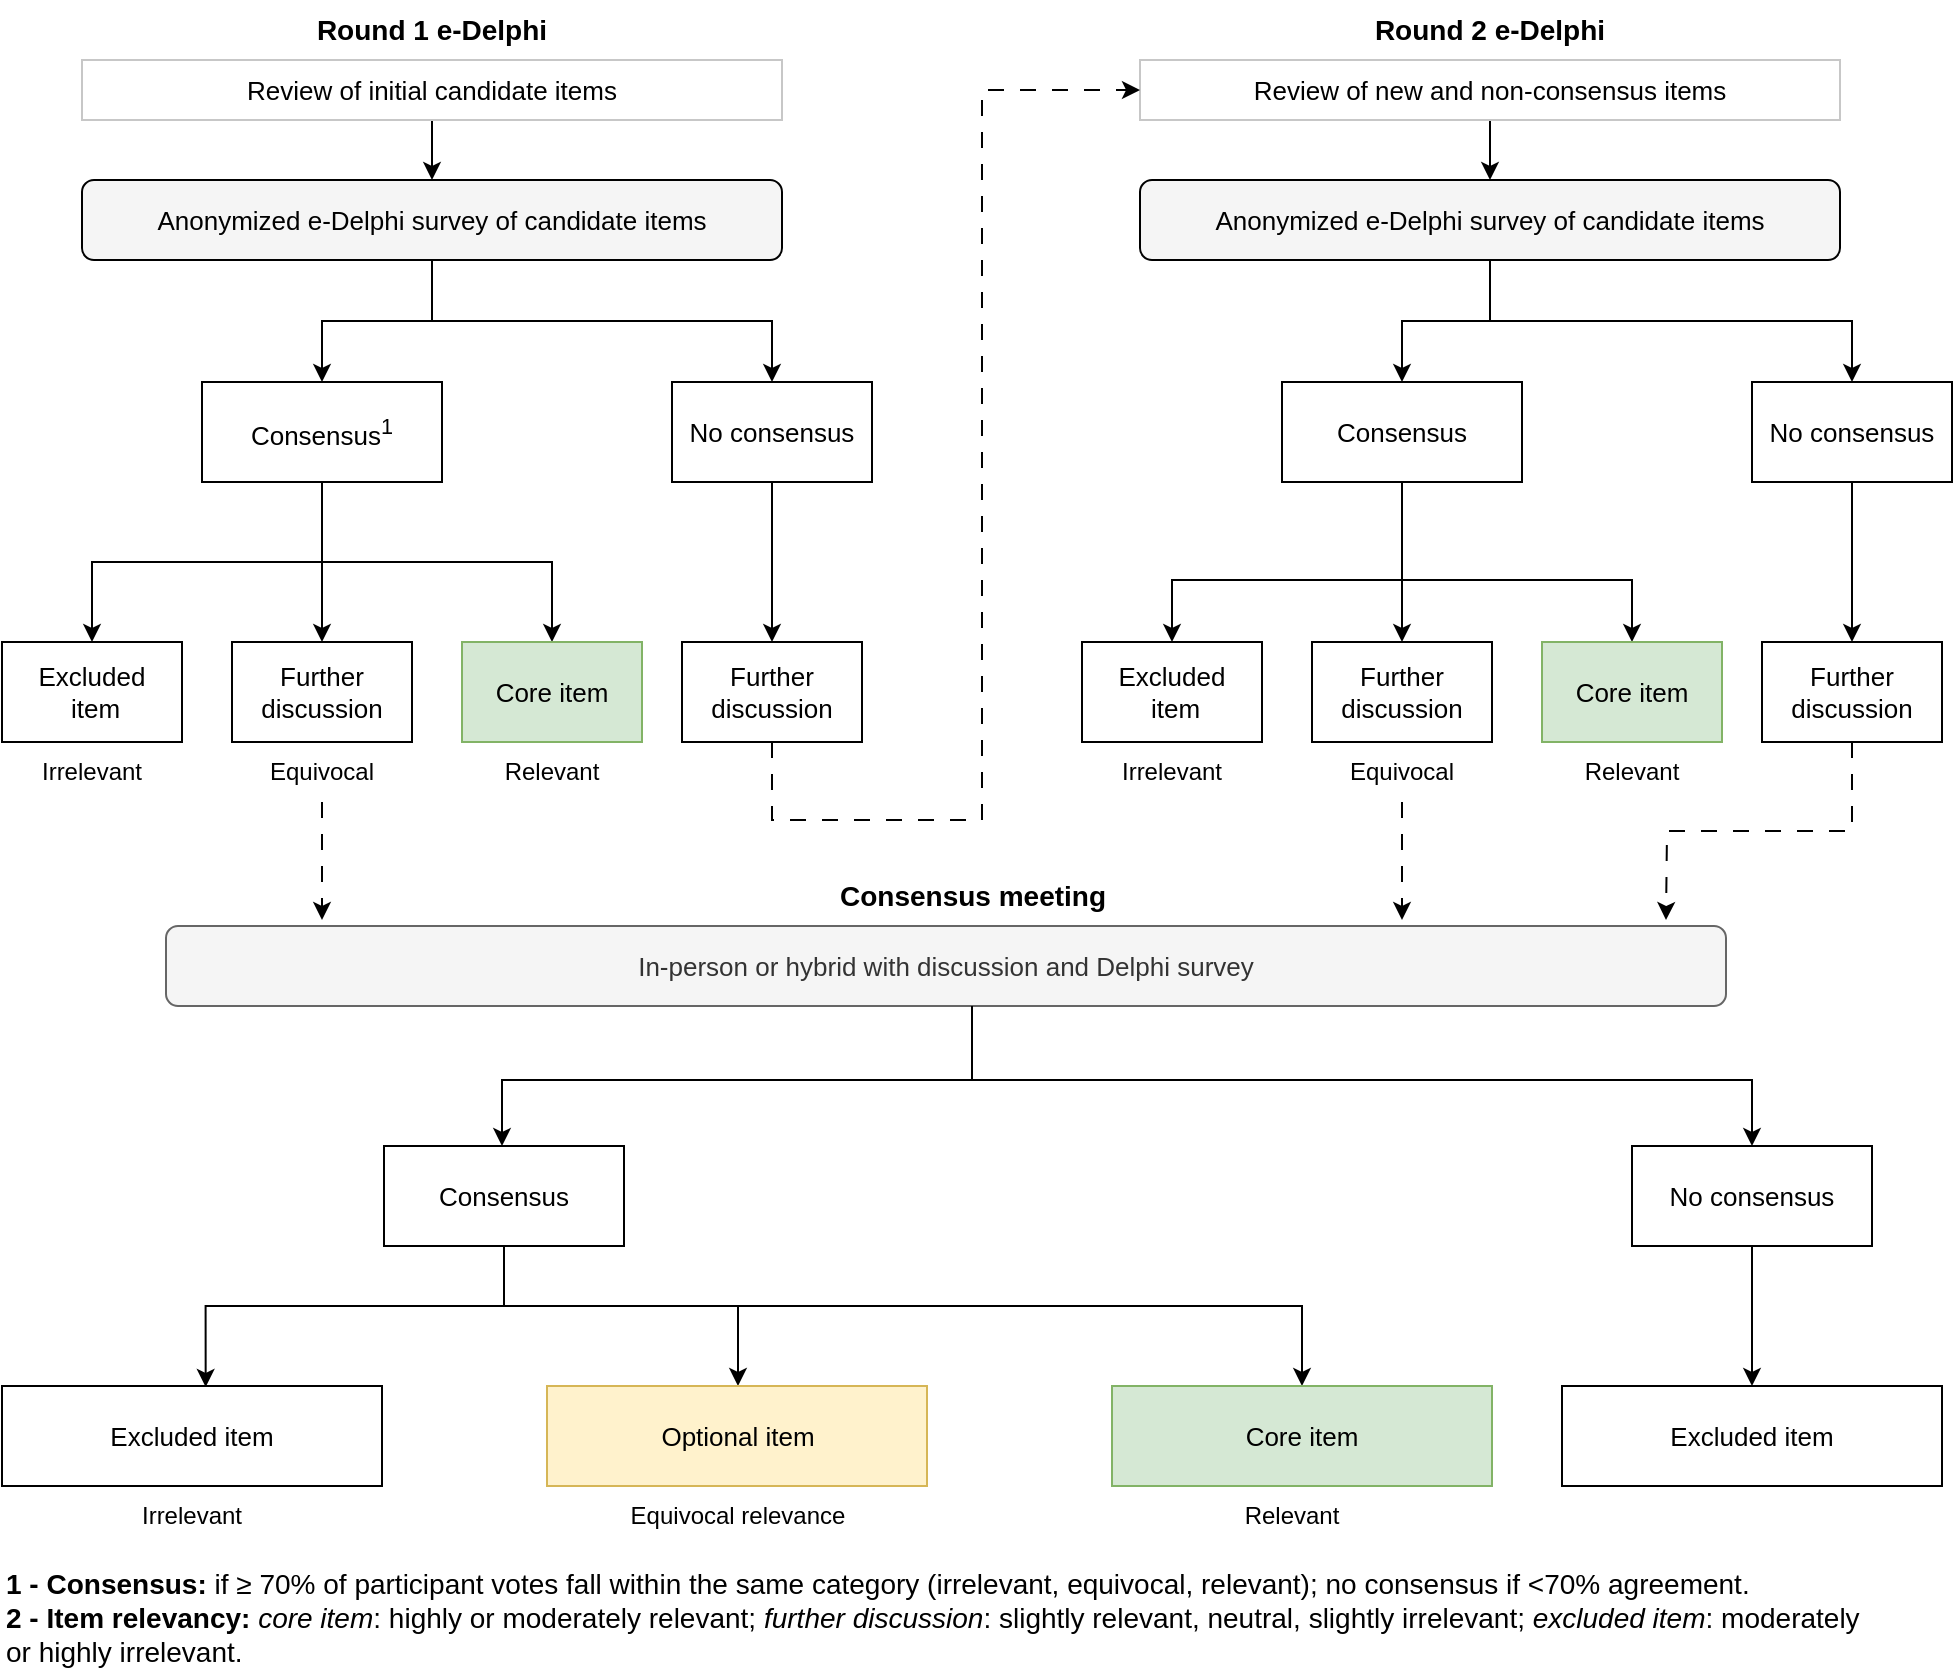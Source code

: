 <mxfile version="22.1.16" type="device">
  <diagram name="Page-1" id="emtAasKzlPdS6pt3cwZh">
    <mxGraphModel dx="1425" dy="878" grid="1" gridSize="10" guides="1" tooltips="1" connect="1" arrows="1" fold="1" page="1" pageScale="1" pageWidth="1100" pageHeight="850" math="0" shadow="0">
      <root>
        <mxCell id="0" />
        <mxCell id="1" parent="0" />
        <mxCell id="uSOC3zjAR3j8wY93uEH8-2" value="" style="edgeStyle=orthogonalEdgeStyle;rounded=0;orthogonalLoop=1;jettySize=auto;html=1;" parent="1" source="ADusXki2atj7HuFuhrGn-1" target="uSOC3zjAR3j8wY93uEH8-1" edge="1">
          <mxGeometry relative="1" as="geometry" />
        </mxCell>
        <mxCell id="ADusXki2atj7HuFuhrGn-1" value="Review of initial candidate items" style="rounded=0;whiteSpace=wrap;html=1;fontSize=13;strokeColor=#C7C7C7;" parent="1" vertex="1">
          <mxGeometry x="108" y="41" width="350" height="30" as="geometry" />
        </mxCell>
        <mxCell id="d5q1_JHn23FKH17lIOsH-2" value="" style="edgeStyle=orthogonalEdgeStyle;rounded=0;orthogonalLoop=1;jettySize=auto;html=1;exitX=0.5;exitY=1;exitDx=0;exitDy=0;entryX=0.5;entryY=0;entryDx=0;entryDy=0;" parent="1" source="uSOC3zjAR3j8wY93uEH8-1" target="d5q1_JHn23FKH17lIOsH-1" edge="1">
          <mxGeometry relative="1" as="geometry" />
        </mxCell>
        <mxCell id="uSOC3zjAR3j8wY93uEH8-1" value="&lt;font style=&quot;font-size: 13px;&quot;&gt;Anonymized e-Delphi survey of candidate items&lt;/font&gt;" style="rounded=1;whiteSpace=wrap;html=1;fillColor=#f5f5f5;" parent="1" vertex="1">
          <mxGeometry x="108" y="101" width="350" height="40" as="geometry" />
        </mxCell>
        <mxCell id="fNnHBSCvgJYo-EjJQimd-2" value="" style="edgeStyle=orthogonalEdgeStyle;rounded=0;orthogonalLoop=1;jettySize=auto;html=1;" parent="1" source="d5q1_JHn23FKH17lIOsH-1" target="fNnHBSCvgJYo-EjJQimd-1" edge="1">
          <mxGeometry relative="1" as="geometry" />
        </mxCell>
        <mxCell id="d5q1_JHn23FKH17lIOsH-1" value="Consensus&lt;sup&gt;1&lt;/sup&gt;" style="rounded=0;whiteSpace=wrap;html=1;fontSize=13;" parent="1" vertex="1">
          <mxGeometry x="168" y="202" width="120" height="50" as="geometry" />
        </mxCell>
        <mxCell id="w7dC0BdMcKL4V1T4e6uP-3" value="" style="edgeStyle=orthogonalEdgeStyle;rounded=0;orthogonalLoop=1;jettySize=auto;html=1;" parent="1" source="aI1CW3HAmzctkrjhC1wy-1" target="QY7v1GT_jgKdb7sdzu_A-3" edge="1">
          <mxGeometry relative="1" as="geometry" />
        </mxCell>
        <mxCell id="w7dC0BdMcKL4V1T4e6uP-4" value="" style="edgeStyle=orthogonalEdgeStyle;rounded=0;orthogonalLoop=1;jettySize=auto;html=1;startArrow=classic;startFill=1;endArrow=none;endFill=0;entryX=0.5;entryY=1;entryDx=0;entryDy=0;exitX=0.5;exitY=0;exitDx=0;exitDy=0;" parent="1" source="aI1CW3HAmzctkrjhC1wy-1" target="uSOC3zjAR3j8wY93uEH8-1" edge="1">
          <mxGeometry relative="1" as="geometry" />
        </mxCell>
        <mxCell id="aI1CW3HAmzctkrjhC1wy-1" value="No consensus" style="rounded=0;whiteSpace=wrap;html=1;fontSize=13;" parent="1" vertex="1">
          <mxGeometry x="403" y="202" width="100" height="50" as="geometry" />
        </mxCell>
        <mxCell id="WAs5p0rs6yCEId0tz21H-3" value="" style="edgeStyle=orthogonalEdgeStyle;rounded=0;orthogonalLoop=1;jettySize=auto;html=1;dashed=1;dashPattern=8 8;exitX=0.5;exitY=1;exitDx=0;exitDy=0;" parent="1" source="yjMTc29iKmr8lifg0grA-2" edge="1">
          <mxGeometry relative="1" as="geometry">
            <mxPoint x="228" y="471" as="targetPoint" />
          </mxGeometry>
        </mxCell>
        <mxCell id="fNnHBSCvgJYo-EjJQimd-1" value="Further discussion" style="rounded=0;whiteSpace=wrap;html=1;fontSize=13;" parent="1" vertex="1">
          <mxGeometry x="183" y="332" width="90" height="50" as="geometry" />
        </mxCell>
        <mxCell id="w7dC0BdMcKL4V1T4e6uP-1" value="" style="edgeStyle=orthogonalEdgeStyle;rounded=0;orthogonalLoop=1;jettySize=auto;html=1;startArrow=classic;startFill=1;endArrow=none;endFill=0;entryX=0.5;entryY=1;entryDx=0;entryDy=0;exitX=0.5;exitY=0;exitDx=0;exitDy=0;" parent="1" source="QY7v1GT_jgKdb7sdzu_A-1" target="d5q1_JHn23FKH17lIOsH-1" edge="1">
          <mxGeometry relative="1" as="geometry" />
        </mxCell>
        <mxCell id="QY7v1GT_jgKdb7sdzu_A-1" value="Excluded&lt;br&gt;&amp;nbsp;item" style="rounded=0;whiteSpace=wrap;html=1;fontSize=13;" parent="1" vertex="1">
          <mxGeometry x="68" y="332" width="90" height="50" as="geometry" />
        </mxCell>
        <mxCell id="w7dC0BdMcKL4V1T4e6uP-2" value="" style="edgeStyle=orthogonalEdgeStyle;rounded=0;orthogonalLoop=1;jettySize=auto;html=1;startArrow=classic;startFill=1;endArrow=none;endFill=0;" parent="1" source="QY7v1GT_jgKdb7sdzu_A-2" edge="1">
          <mxGeometry relative="1" as="geometry">
            <mxPoint x="228" y="252" as="targetPoint" />
            <Array as="points">
              <mxPoint x="343" y="292" />
              <mxPoint x="228" y="292" />
            </Array>
          </mxGeometry>
        </mxCell>
        <mxCell id="QY7v1GT_jgKdb7sdzu_A-2" value="Core item" style="rounded=0;whiteSpace=wrap;html=1;fontSize=13;fillColor=#d5e8d4;strokeColor=#82b366;" parent="1" vertex="1">
          <mxGeometry x="298" y="332" width="90" height="50" as="geometry" />
        </mxCell>
        <mxCell id="QY7v1GT_jgKdb7sdzu_A-3" value="Further discussion" style="rounded=0;whiteSpace=wrap;html=1;fontSize=13;" parent="1" vertex="1">
          <mxGeometry x="408" y="332" width="90" height="50" as="geometry" />
        </mxCell>
        <mxCell id="PVAVQVcMNhThmKxj_n0E-1" value="&lt;font style=&quot;font-size: 12px;&quot;&gt;Irrelevant&lt;/font&gt;" style="text;html=1;strokeColor=none;fillColor=none;align=center;verticalAlign=middle;whiteSpace=wrap;rounded=0;fontSize=12;" parent="1" vertex="1">
          <mxGeometry x="68" y="382" width="90" height="30" as="geometry" />
        </mxCell>
        <mxCell id="yjMTc29iKmr8lifg0grA-2" value="&lt;font style=&quot;font-size: 12px;&quot;&gt;Equivocal&lt;/font&gt;" style="text;html=1;strokeColor=none;fillColor=none;align=center;verticalAlign=middle;whiteSpace=wrap;rounded=0;fontSize=12;" parent="1" vertex="1">
          <mxGeometry x="183" y="382" width="90" height="30" as="geometry" />
        </mxCell>
        <mxCell id="yjMTc29iKmr8lifg0grA-3" value="&lt;font style=&quot;font-size: 12px;&quot;&gt;Relevant&lt;/font&gt;" style="text;html=1;strokeColor=none;fillColor=none;align=center;verticalAlign=middle;whiteSpace=wrap;rounded=0;fontSize=12;" parent="1" vertex="1">
          <mxGeometry x="298" y="382" width="90" height="30" as="geometry" />
        </mxCell>
        <mxCell id="yjMTc29iKmr8lifg0grA-4" value="&lt;font style=&quot;font-size: 14px;&quot;&gt;&lt;b&gt;1 - Consensus:&lt;/b&gt; if&amp;nbsp;&lt;span style=&quot;line-height: 15.693px; font-family: Calibri, sans-serif;&quot;&gt;≥ 70% of participant votes fall within the same category (irrelevant, equivocal, relevant); no consensus if &amp;lt;70% agreement.&lt;br&gt;&lt;font style=&quot;&quot;&gt;&lt;b style=&quot;&quot;&gt;2 - Item relevancy:&lt;/b&gt; &lt;i style=&quot;&quot;&gt;core item&lt;/i&gt;: highly or moderately relevant; &lt;i style=&quot;&quot;&gt;further discussion&lt;/i&gt;: slightly relevant, neutral, slightly irrelevant; &lt;i style=&quot;&quot;&gt;excluded item&lt;/i&gt;: moderately or highly irrelevant.&lt;br&gt;&lt;/font&gt;&lt;/span&gt;&lt;/font&gt;&lt;span style=&quot;font-size: 12px;&quot;&gt;&lt;/span&gt;" style="text;html=1;strokeColor=none;fillColor=none;align=left;verticalAlign=middle;whiteSpace=wrap;rounded=0;fontSize=12;" parent="1" vertex="1">
          <mxGeometry x="68" y="800" width="930" height="40" as="geometry" />
        </mxCell>
        <mxCell id="xM073StepA89XgEnhjdI-1" value="" style="edgeStyle=orthogonalEdgeStyle;rounded=0;orthogonalLoop=1;jettySize=auto;html=1;fontSize=13;" parent="1" source="xM073StepA89XgEnhjdI-2" target="xM073StepA89XgEnhjdI-4" edge="1">
          <mxGeometry relative="1" as="geometry" />
        </mxCell>
        <mxCell id="xM073StepA89XgEnhjdI-2" value="Review of new and non-consensus items" style="rounded=0;whiteSpace=wrap;html=1;fontSize=13;strokeColor=#C7C7C7;" parent="1" vertex="1">
          <mxGeometry x="637" y="41" width="350" height="30" as="geometry" />
        </mxCell>
        <mxCell id="xM073StepA89XgEnhjdI-3" value="" style="edgeStyle=orthogonalEdgeStyle;rounded=0;orthogonalLoop=1;jettySize=auto;html=1;entryX=0.5;entryY=0;entryDx=0;entryDy=0;" parent="1" source="xM073StepA89XgEnhjdI-4" target="xM073StepA89XgEnhjdI-6" edge="1">
          <mxGeometry relative="1" as="geometry" />
        </mxCell>
        <mxCell id="xM073StepA89XgEnhjdI-4" value="Anonymized e-Delphi survey of candidate items" style="rounded=1;whiteSpace=wrap;html=1;fontSize=13;fillColor=#f5f5f5;" parent="1" vertex="1">
          <mxGeometry x="637" y="101" width="350" height="40" as="geometry" />
        </mxCell>
        <mxCell id="xM073StepA89XgEnhjdI-5" value="" style="edgeStyle=orthogonalEdgeStyle;rounded=0;orthogonalLoop=1;jettySize=auto;html=1;fontSize=13;exitX=0.5;exitY=1;exitDx=0;exitDy=0;" parent="1" source="xM073StepA89XgEnhjdI-6" target="xM073StepA89XgEnhjdI-10" edge="1">
          <mxGeometry relative="1" as="geometry" />
        </mxCell>
        <mxCell id="xM073StepA89XgEnhjdI-6" value="Consensus" style="rounded=0;whiteSpace=wrap;html=1;fontSize=13;" parent="1" vertex="1">
          <mxGeometry x="708" y="202" width="120" height="50" as="geometry" />
        </mxCell>
        <mxCell id="xM073StepA89XgEnhjdI-7" value="" style="edgeStyle=orthogonalEdgeStyle;rounded=0;orthogonalLoop=1;jettySize=auto;html=1;fontSize=13;" parent="1" source="xM073StepA89XgEnhjdI-9" target="xM073StepA89XgEnhjdI-15" edge="1">
          <mxGeometry relative="1" as="geometry" />
        </mxCell>
        <mxCell id="xM073StepA89XgEnhjdI-8" value="" style="edgeStyle=orthogonalEdgeStyle;rounded=0;orthogonalLoop=1;jettySize=auto;html=1;startArrow=classic;startFill=1;endArrow=none;endFill=0;" parent="1" source="xM073StepA89XgEnhjdI-9" target="xM073StepA89XgEnhjdI-4" edge="1">
          <mxGeometry relative="1" as="geometry" />
        </mxCell>
        <mxCell id="xM073StepA89XgEnhjdI-9" value="No consensus" style="rounded=0;whiteSpace=wrap;html=1;fontSize=13;" parent="1" vertex="1">
          <mxGeometry x="943" y="202" width="100" height="50" as="geometry" />
        </mxCell>
        <mxCell id="WAs5p0rs6yCEId0tz21H-2" value="" style="edgeStyle=orthogonalEdgeStyle;rounded=0;orthogonalLoop=1;jettySize=auto;html=1;dashed=1;dashPattern=8 8;exitX=0.5;exitY=1;exitDx=0;exitDy=0;" parent="1" source="xM073StepA89XgEnhjdI-17" edge="1">
          <mxGeometry relative="1" as="geometry">
            <mxPoint x="768" y="471" as="targetPoint" />
          </mxGeometry>
        </mxCell>
        <mxCell id="xM073StepA89XgEnhjdI-10" value="Further discussion" style="rounded=0;whiteSpace=wrap;html=1;fontSize=13;" parent="1" vertex="1">
          <mxGeometry x="723" y="332" width="90" height="50" as="geometry" />
        </mxCell>
        <mxCell id="xM073StepA89XgEnhjdI-11" value="" style="edgeStyle=orthogonalEdgeStyle;rounded=0;orthogonalLoop=1;jettySize=auto;html=1;startArrow=classic;startFill=1;endArrow=none;endFill=0;fontSize=13;" parent="1" source="xM073StepA89XgEnhjdI-12" target="xM073StepA89XgEnhjdI-6" edge="1">
          <mxGeometry relative="1" as="geometry">
            <Array as="points">
              <mxPoint x="653" y="301" />
              <mxPoint x="768" y="301" />
            </Array>
          </mxGeometry>
        </mxCell>
        <mxCell id="xM073StepA89XgEnhjdI-12" value="Excluded&lt;br style=&quot;font-size: 13px;&quot;&gt;&amp;nbsp;item" style="rounded=0;whiteSpace=wrap;html=1;fontSize=13;" parent="1" vertex="1">
          <mxGeometry x="608" y="332" width="90" height="50" as="geometry" />
        </mxCell>
        <mxCell id="xM073StepA89XgEnhjdI-13" value="" style="edgeStyle=orthogonalEdgeStyle;rounded=0;orthogonalLoop=1;jettySize=auto;html=1;startArrow=classic;startFill=1;endArrow=none;endFill=0;fontSize=13;entryX=0.5;entryY=1;entryDx=0;entryDy=0;" parent="1" source="xM073StepA89XgEnhjdI-14" target="xM073StepA89XgEnhjdI-6" edge="1">
          <mxGeometry relative="1" as="geometry">
            <Array as="points">
              <mxPoint x="883" y="301" />
              <mxPoint x="768" y="301" />
            </Array>
          </mxGeometry>
        </mxCell>
        <mxCell id="xM073StepA89XgEnhjdI-14" value="Core item" style="rounded=0;whiteSpace=wrap;html=1;fontSize=13;fillColor=#d5e8d4;strokeColor=#82b366;" parent="1" vertex="1">
          <mxGeometry x="838" y="332" width="90" height="50" as="geometry" />
        </mxCell>
        <mxCell id="fLgBA1STNOhTyOhKpstE-3" value="" style="edgeStyle=orthogonalEdgeStyle;rounded=0;orthogonalLoop=1;jettySize=auto;html=1;dashed=1;dashPattern=8 8;exitX=0.5;exitY=1;exitDx=0;exitDy=0;" parent="1" source="xM073StepA89XgEnhjdI-15" edge="1">
          <mxGeometry relative="1" as="geometry">
            <mxPoint x="900" y="471" as="targetPoint" />
          </mxGeometry>
        </mxCell>
        <mxCell id="xM073StepA89XgEnhjdI-15" value="&lt;font style=&quot;font-size: 13px;&quot;&gt;Further discussion&lt;/font&gt;" style="rounded=0;whiteSpace=wrap;html=1;" parent="1" vertex="1">
          <mxGeometry x="948" y="332" width="90" height="50" as="geometry" />
        </mxCell>
        <mxCell id="xM073StepA89XgEnhjdI-16" value="&lt;font style=&quot;font-size: 12px;&quot;&gt;Irrelevant&lt;/font&gt;" style="text;html=1;strokeColor=none;fillColor=none;align=center;verticalAlign=middle;whiteSpace=wrap;rounded=0;fontSize=12;" parent="1" vertex="1">
          <mxGeometry x="608" y="382" width="90" height="30" as="geometry" />
        </mxCell>
        <mxCell id="xM073StepA89XgEnhjdI-17" value="&lt;font style=&quot;font-size: 12px;&quot;&gt;Equivocal&lt;/font&gt;" style="text;html=1;strokeColor=none;fillColor=none;align=center;verticalAlign=middle;whiteSpace=wrap;rounded=0;fontSize=12;" parent="1" vertex="1">
          <mxGeometry x="723" y="382" width="90" height="30" as="geometry" />
        </mxCell>
        <mxCell id="xM073StepA89XgEnhjdI-18" value="&lt;font style=&quot;font-size: 12px;&quot;&gt;Relevant&lt;/font&gt;" style="text;html=1;strokeColor=none;fillColor=none;align=center;verticalAlign=middle;whiteSpace=wrap;rounded=0;fontSize=12;" parent="1" vertex="1">
          <mxGeometry x="838" y="382" width="90" height="30" as="geometry" />
        </mxCell>
        <mxCell id="u7LdQ079zCrhy2FaXL5g-2" value="" style="edgeStyle=orthogonalEdgeStyle;rounded=0;orthogonalLoop=1;jettySize=auto;html=1;" parent="1" source="xM073StepA89XgEnhjdI-21" target="u7LdQ079zCrhy2FaXL5g-1" edge="1">
          <mxGeometry relative="1" as="geometry">
            <Array as="points">
              <mxPoint x="553" y="551" />
              <mxPoint x="318" y="551" />
            </Array>
          </mxGeometry>
        </mxCell>
        <mxCell id="xM073StepA89XgEnhjdI-21" value="&lt;font style=&quot;font-size: 13px;&quot;&gt;In-person or hybrid with discussion and Delphi survey&lt;/font&gt;" style="rounded=1;whiteSpace=wrap;html=1;fillColor=#f5f5f5;fontColor=#333333;strokeColor=#666666;" parent="1" vertex="1">
          <mxGeometry x="150" y="474" width="780" height="40" as="geometry" />
        </mxCell>
        <mxCell id="8ri-V6d4gGo3EQjOgz8w-2" value="" style="edgeStyle=orthogonalEdgeStyle;rounded=0;orthogonalLoop=1;jettySize=auto;html=1;fontSize=13;exitX=0.5;exitY=1;exitDx=0;exitDy=0;" parent="1" source="u7LdQ079zCrhy2FaXL5g-1" target="8ri-V6d4gGo3EQjOgz8w-1" edge="1">
          <mxGeometry relative="1" as="geometry">
            <mxPoint x="228" y="624" as="sourcePoint" />
            <Array as="points">
              <mxPoint x="319" y="664" />
              <mxPoint x="436" y="664" />
            </Array>
          </mxGeometry>
        </mxCell>
        <mxCell id="u7LdQ079zCrhy2FaXL5g-1" value="Consensus" style="rounded=0;whiteSpace=wrap;html=1;fontSize=13;" parent="1" vertex="1">
          <mxGeometry x="259" y="584" width="120" height="50" as="geometry" />
        </mxCell>
        <mxCell id="8ri-V6d4gGo3EQjOgz8w-1" value="Optional item" style="rounded=0;whiteSpace=wrap;html=1;fontSize=13;fillColor=#fff2cc;strokeColor=#d6b656;" parent="1" vertex="1">
          <mxGeometry x="340.5" y="704" width="190" height="50" as="geometry" />
        </mxCell>
        <mxCell id="OlQjCFji-MPNZPO0IGL6-7" value="" style="edgeStyle=orthogonalEdgeStyle;rounded=0;orthogonalLoop=1;jettySize=auto;html=1;startArrow=classic;startFill=1;endArrow=none;endFill=0;fontSize=13;exitX=0.536;exitY=0.01;exitDx=0;exitDy=0;exitPerimeter=0;" parent="1" source="CD5t_j6nFhzLoaNFEXs_-1" target="u7LdQ079zCrhy2FaXL5g-1" edge="1">
          <mxGeometry relative="1" as="geometry">
            <Array as="points">
              <mxPoint x="170" y="664" />
              <mxPoint x="319" y="664" />
            </Array>
          </mxGeometry>
        </mxCell>
        <mxCell id="CD5t_j6nFhzLoaNFEXs_-1" value="Excluded item" style="rounded=0;whiteSpace=wrap;html=1;fontSize=13;" parent="1" vertex="1">
          <mxGeometry x="68" y="704" width="190" height="50" as="geometry" />
        </mxCell>
        <mxCell id="OlQjCFji-MPNZPO0IGL6-6" value="" style="edgeStyle=orthogonalEdgeStyle;rounded=0;orthogonalLoop=1;jettySize=auto;html=1;startArrow=classic;startFill=1;endArrow=none;endFill=0;fontSize=13;entryX=0.5;entryY=1;entryDx=0;entryDy=0;" parent="1" source="OlQjCFji-MPNZPO0IGL6-1" target="u7LdQ079zCrhy2FaXL5g-1" edge="1">
          <mxGeometry relative="1" as="geometry">
            <Array as="points">
              <mxPoint x="718" y="664" />
              <mxPoint x="319" y="664" />
            </Array>
          </mxGeometry>
        </mxCell>
        <mxCell id="OlQjCFji-MPNZPO0IGL6-1" value="Core item" style="rounded=0;whiteSpace=wrap;html=1;fontSize=13;fillColor=#d5e8d4;strokeColor=#82b366;" parent="1" vertex="1">
          <mxGeometry x="623" y="704" width="190" height="50" as="geometry" />
        </mxCell>
        <mxCell id="OlQjCFji-MPNZPO0IGL6-4" value="" style="edgeStyle=orthogonalEdgeStyle;rounded=0;orthogonalLoop=1;jettySize=auto;html=1;fontSize=13;" parent="1" source="OlQjCFji-MPNZPO0IGL6-2" target="OlQjCFji-MPNZPO0IGL6-3" edge="1">
          <mxGeometry relative="1" as="geometry" />
        </mxCell>
        <mxCell id="OlQjCFji-MPNZPO0IGL6-5" value="" style="edgeStyle=orthogonalEdgeStyle;rounded=0;orthogonalLoop=1;jettySize=auto;html=1;startArrow=classic;startFill=1;endArrow=none;endFill=0;" parent="1" source="OlQjCFji-MPNZPO0IGL6-2" target="xM073StepA89XgEnhjdI-21" edge="1">
          <mxGeometry relative="1" as="geometry">
            <Array as="points">
              <mxPoint x="943" y="551" />
              <mxPoint x="553" y="551" />
            </Array>
          </mxGeometry>
        </mxCell>
        <mxCell id="OlQjCFji-MPNZPO0IGL6-2" value="No consensus" style="rounded=0;whiteSpace=wrap;html=1;fontSize=13;" parent="1" vertex="1">
          <mxGeometry x="883" y="584" width="120" height="50" as="geometry" />
        </mxCell>
        <mxCell id="OlQjCFji-MPNZPO0IGL6-3" value="Excluded item" style="rounded=0;whiteSpace=wrap;html=1;fontSize=13;" parent="1" vertex="1">
          <mxGeometry x="848" y="704" width="190" height="50" as="geometry" />
        </mxCell>
        <mxCell id="WAs5p0rs6yCEId0tz21H-4" value="" style="endArrow=classic;html=1;rounded=0;exitX=0.5;exitY=1;exitDx=0;exitDy=0;entryX=0;entryY=0.5;entryDx=0;entryDy=0;dashed=1;dashPattern=8 8;" parent="1" source="QY7v1GT_jgKdb7sdzu_A-3" target="xM073StepA89XgEnhjdI-2" edge="1">
          <mxGeometry width="50" height="50" relative="1" as="geometry">
            <mxPoint x="538" y="351" as="sourcePoint" />
            <mxPoint x="598" y="61" as="targetPoint" />
            <Array as="points">
              <mxPoint x="453" y="421" />
              <mxPoint x="558" y="421" />
              <mxPoint x="558" y="56" />
            </Array>
          </mxGeometry>
        </mxCell>
        <mxCell id="7RsZnUVXF2ZZbRm5uMcL-1" value="Round 1 e-Delphi" style="text;html=1;strokeColor=none;fillColor=none;align=center;verticalAlign=middle;whiteSpace=wrap;rounded=0;fontSize=14;fontStyle=1" parent="1" vertex="1">
          <mxGeometry x="223" y="11" width="120" height="30" as="geometry" />
        </mxCell>
        <mxCell id="7RsZnUVXF2ZZbRm5uMcL-2" value="Round 2 e-Delphi" style="text;html=1;strokeColor=none;fillColor=none;align=center;verticalAlign=middle;whiteSpace=wrap;rounded=0;fontSize=14;fontStyle=1" parent="1" vertex="1">
          <mxGeometry x="752" y="11" width="120" height="30" as="geometry" />
        </mxCell>
        <mxCell id="7RsZnUVXF2ZZbRm5uMcL-3" value="Consensus meeting" style="text;html=1;strokeColor=none;fillColor=none;align=center;verticalAlign=middle;whiteSpace=wrap;rounded=0;fontSize=14;fontStyle=1" parent="1" vertex="1">
          <mxGeometry x="475.5" y="444" width="155" height="30" as="geometry" />
        </mxCell>
        <mxCell id="C02po4mjeKva8tLnRLbJ-1" value="&lt;font style=&quot;font-size: 12px;&quot;&gt;Irrelevant&lt;/font&gt;" style="text;html=1;strokeColor=none;fillColor=none;align=center;verticalAlign=middle;whiteSpace=wrap;rounded=0;fontSize=12;" parent="1" vertex="1">
          <mxGeometry x="67" y="754" width="192" height="30" as="geometry" />
        </mxCell>
        <mxCell id="C02po4mjeKva8tLnRLbJ-2" value="&lt;font style=&quot;font-size: 12px;&quot;&gt;Equivocal relevance&lt;/font&gt;" style="text;html=1;strokeColor=none;fillColor=none;align=center;verticalAlign=middle;whiteSpace=wrap;rounded=0;fontSize=12;" parent="1" vertex="1">
          <mxGeometry x="340.5" y="754" width="190" height="30" as="geometry" />
        </mxCell>
        <mxCell id="C02po4mjeKva8tLnRLbJ-3" value="&lt;font style=&quot;font-size: 12px;&quot;&gt;Relevant&lt;/font&gt;" style="text;html=1;strokeColor=none;fillColor=none;align=center;verticalAlign=middle;whiteSpace=wrap;rounded=0;fontSize=12;" parent="1" vertex="1">
          <mxGeometry x="618" y="754" width="190" height="30" as="geometry" />
        </mxCell>
      </root>
    </mxGraphModel>
  </diagram>
</mxfile>
